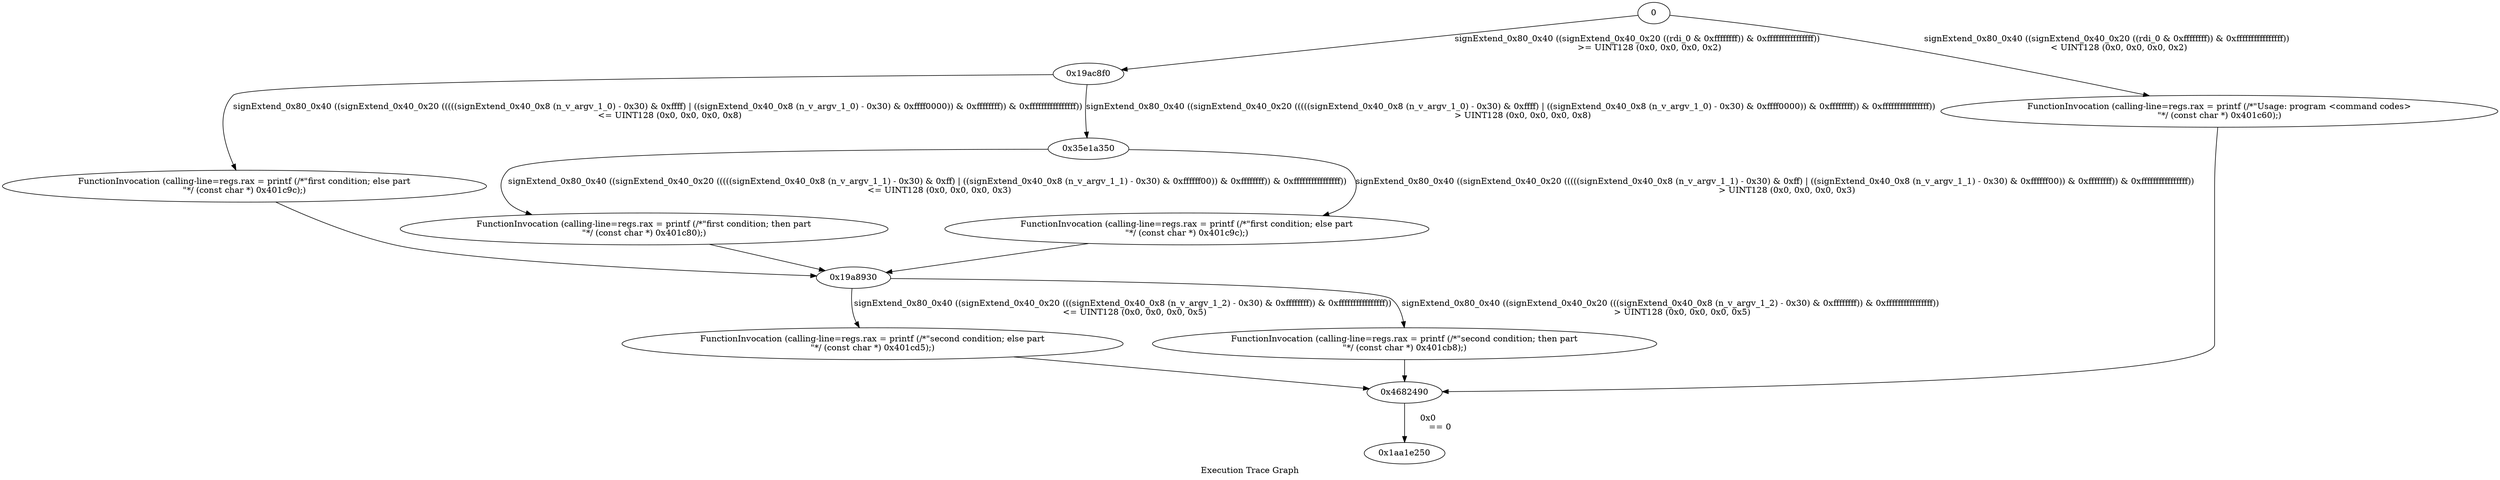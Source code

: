 digraph "Execution Trace Graph" {
	label="Execution Trace Graph";

	Node0 [label = "0"];
	Node0x19a8930 [label = "0x19a8930"];
	Node0x19ac8f0 [label = "0x19ac8f0"];
	Node0x1b07ba0 [label = "FunctionInvocation (calling-line=regs.rax = printf (/*\"second condition; else part\n\"*/ (const char *) 0x401cd5);)"];
	Node0x3574b60 [label = "FunctionInvocation (calling-line=regs.rax = printf (/*\"second condition; then part\n\"*/ (const char *) 0x401cb8);)"];
	Node0x4682490 [label = "0x4682490"];
	Node0x1aa1e250 [label = "0x1aa1e250"];
	Node0x23f998d0 [label = "FunctionInvocation (calling-line=regs.rax = printf (/*\"Usage: program <command codes>\n\"*/ (const char *) 0x401c60);)"];
	Node0x2f7fb3a0 [label = "FunctionInvocation (calling-line=regs.rax = printf (/*\"first condition; else part\n\"*/ (const char *) 0x401c9c);)"];
	Node0x35e1a350 [label = "0x35e1a350"];
	Node0x3913e190 [label = "FunctionInvocation (calling-line=regs.rax = printf (/*\"first condition; then part\n\"*/ (const char *) 0x401c80);)"];
	Node0x4cc20ec0 [label = "FunctionInvocation (calling-line=regs.rax = printf (/*\"first condition; else part\n\"*/ (const char *) 0x401c9c);)"];
	Node0 -> Node0x19ac8f0 [label = "signExtend_0x80_0x40 ((signExtend_0x40_0x20 ((rdi_0 & 0xffffffff)) & 0xffffffffffffffff))
	 >= UINT128 (0x0, 0x0, 0x0, 0x2)"];
	Node0 -> Node0x23f998d0 [label = "signExtend_0x80_0x40 ((signExtend_0x40_0x20 ((rdi_0 & 0xffffffff)) & 0xffffffffffffffff))
	 < UINT128 (0x0, 0x0, 0x0, 0x2)"];
	Node0x23f998d0 -> Node0x4682490 [label = ""];
	Node0x19ac8f0 -> Node0x2f7fb3a0 [label = "signExtend_0x80_0x40 ((signExtend_0x40_0x20 (((((signExtend_0x40_0x8 (n_v_argv_1_0) - 0x30) & 0xffff) | ((signExtend_0x40_0x8 (n_v_argv_1_0) - 0x30) & 0xffff0000)) & 0xffffffff)) & 0xffffffffffffffff))
	 <= UINT128 (0x0, 0x0, 0x0, 0x8)"];
	Node0x2f7fb3a0 -> Node0x19a8930 [label = ""];
	Node0x19ac8f0 -> Node0x35e1a350 [label = "signExtend_0x80_0x40 ((signExtend_0x40_0x20 (((((signExtend_0x40_0x8 (n_v_argv_1_0) - 0x30) & 0xffff) | ((signExtend_0x40_0x8 (n_v_argv_1_0) - 0x30) & 0xffff0000)) & 0xffffffff)) & 0xffffffffffffffff))
	 > UINT128 (0x0, 0x0, 0x0, 0x8)"];
	Node0x4682490 -> Node0x1aa1e250 [label = "0x0
	 == 0"];
	Node0x19a8930 -> Node0x1b07ba0 [label = "signExtend_0x80_0x40 ((signExtend_0x40_0x20 (((signExtend_0x40_0x8 (n_v_argv_1_2) - 0x30) & 0xffffffff)) & 0xffffffffffffffff))
	 <= UINT128 (0x0, 0x0, 0x0, 0x5)"];
	Node0x1b07ba0 -> Node0x4682490 [label = ""];
	Node0x19a8930 -> Node0x3574b60 [label = "signExtend_0x80_0x40 ((signExtend_0x40_0x20 (((signExtend_0x40_0x8 (n_v_argv_1_2) - 0x30) & 0xffffffff)) & 0xffffffffffffffff))
	 > UINT128 (0x0, 0x0, 0x0, 0x5)"];
	Node0x3574b60 -> Node0x4682490 [label = ""];
	Node0x35e1a350 -> Node0x3913e190 [label = "signExtend_0x80_0x40 ((signExtend_0x40_0x20 (((((signExtend_0x40_0x8 (n_v_argv_1_1) - 0x30) & 0xff) | ((signExtend_0x40_0x8 (n_v_argv_1_1) - 0x30) & 0xffffff00)) & 0xffffffff)) & 0xffffffffffffffff))
	 <= UINT128 (0x0, 0x0, 0x0, 0x3)"];
	Node0x3913e190 -> Node0x19a8930 [label = ""];
	Node0x35e1a350 -> Node0x4cc20ec0 [label = "signExtend_0x80_0x40 ((signExtend_0x40_0x20 (((((signExtend_0x40_0x8 (n_v_argv_1_1) - 0x30) & 0xff) | ((signExtend_0x40_0x8 (n_v_argv_1_1) - 0x30) & 0xffffff00)) & 0xffffffff)) & 0xffffffffffffffff))
	 > UINT128 (0x0, 0x0, 0x0, 0x3)"];
	Node0x4cc20ec0 -> Node0x19a8930 [label = ""];
}
